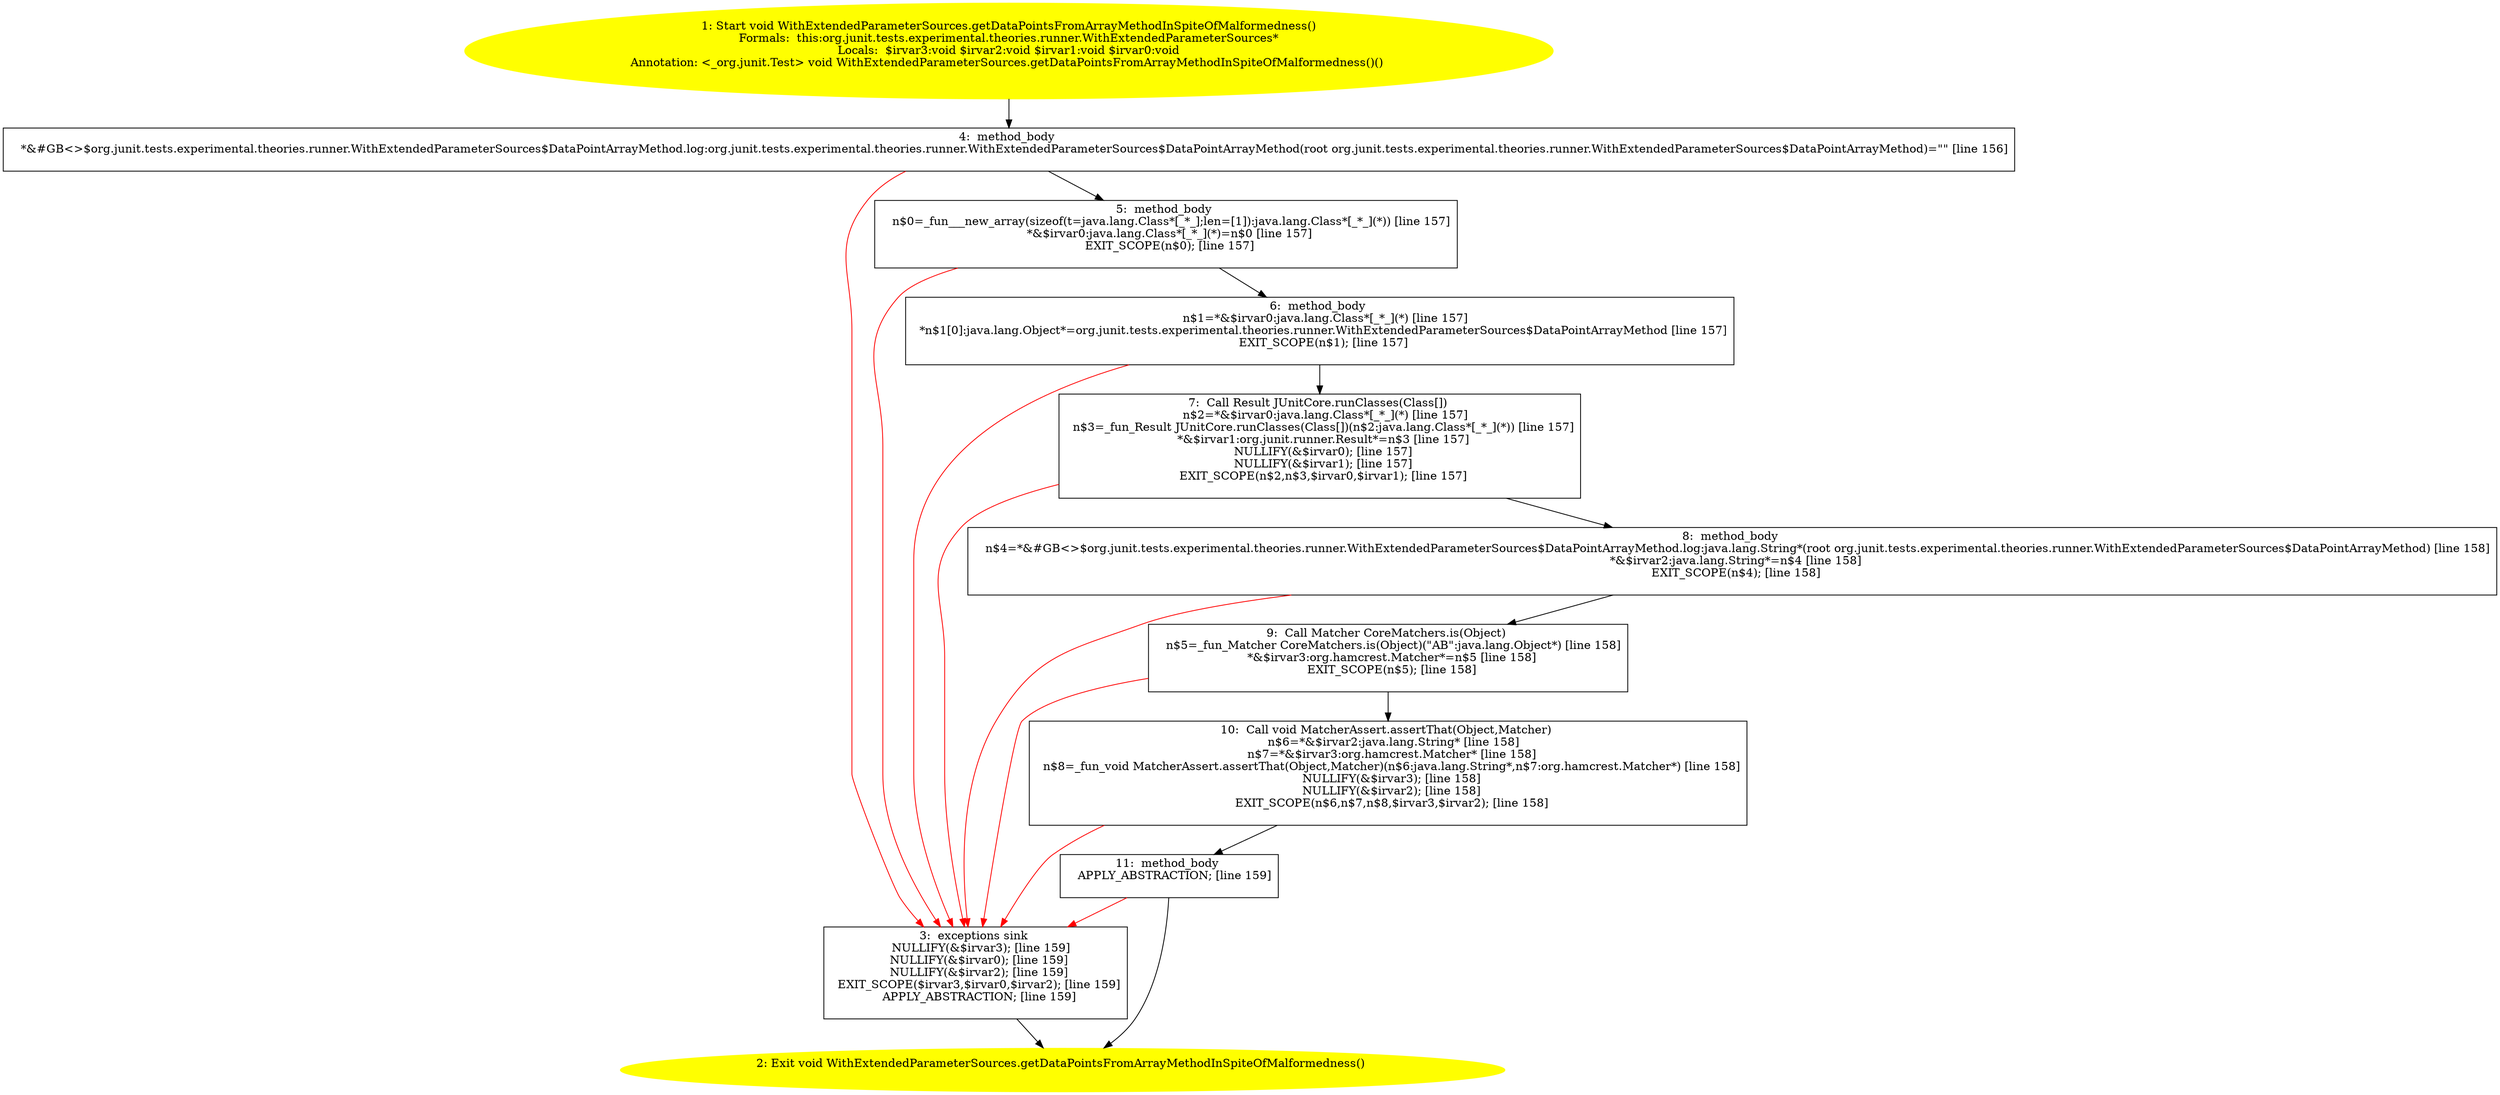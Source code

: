 /* @generated */
digraph cfg {
"org.junit.tests.experimental.theories.runner.WithExtendedParameterSources.getDataPointsFromArrayMeth.993c516a4c73087d16e714bfaa7f3a75_1" [label="1: Start void WithExtendedParameterSources.getDataPointsFromArrayMethodInSpiteOfMalformedness()\nFormals:  this:org.junit.tests.experimental.theories.runner.WithExtendedParameterSources*\nLocals:  $irvar3:void $irvar2:void $irvar1:void $irvar0:void\nAnnotation: <_org.junit.Test> void WithExtendedParameterSources.getDataPointsFromArrayMethodInSpiteOfMalformedness()() \n  " color=yellow style=filled]
	

	 "org.junit.tests.experimental.theories.runner.WithExtendedParameterSources.getDataPointsFromArrayMeth.993c516a4c73087d16e714bfaa7f3a75_1" -> "org.junit.tests.experimental.theories.runner.WithExtendedParameterSources.getDataPointsFromArrayMeth.993c516a4c73087d16e714bfaa7f3a75_4" ;
"org.junit.tests.experimental.theories.runner.WithExtendedParameterSources.getDataPointsFromArrayMeth.993c516a4c73087d16e714bfaa7f3a75_2" [label="2: Exit void WithExtendedParameterSources.getDataPointsFromArrayMethodInSpiteOfMalformedness() \n  " color=yellow style=filled]
	

"org.junit.tests.experimental.theories.runner.WithExtendedParameterSources.getDataPointsFromArrayMeth.993c516a4c73087d16e714bfaa7f3a75_3" [label="3:  exceptions sink \n   NULLIFY(&$irvar3); [line 159]\n  NULLIFY(&$irvar0); [line 159]\n  NULLIFY(&$irvar2); [line 159]\n  EXIT_SCOPE($irvar3,$irvar0,$irvar2); [line 159]\n  APPLY_ABSTRACTION; [line 159]\n " shape="box"]
	

	 "org.junit.tests.experimental.theories.runner.WithExtendedParameterSources.getDataPointsFromArrayMeth.993c516a4c73087d16e714bfaa7f3a75_3" -> "org.junit.tests.experimental.theories.runner.WithExtendedParameterSources.getDataPointsFromArrayMeth.993c516a4c73087d16e714bfaa7f3a75_2" ;
"org.junit.tests.experimental.theories.runner.WithExtendedParameterSources.getDataPointsFromArrayMeth.993c516a4c73087d16e714bfaa7f3a75_4" [label="4:  method_body \n   *&#GB<>$org.junit.tests.experimental.theories.runner.WithExtendedParameterSources$DataPointArrayMethod.log:org.junit.tests.experimental.theories.runner.WithExtendedParameterSources$DataPointArrayMethod(root org.junit.tests.experimental.theories.runner.WithExtendedParameterSources$DataPointArrayMethod)=\"\" [line 156]\n " shape="box"]
	

	 "org.junit.tests.experimental.theories.runner.WithExtendedParameterSources.getDataPointsFromArrayMeth.993c516a4c73087d16e714bfaa7f3a75_4" -> "org.junit.tests.experimental.theories.runner.WithExtendedParameterSources.getDataPointsFromArrayMeth.993c516a4c73087d16e714bfaa7f3a75_5" ;
	 "org.junit.tests.experimental.theories.runner.WithExtendedParameterSources.getDataPointsFromArrayMeth.993c516a4c73087d16e714bfaa7f3a75_4" -> "org.junit.tests.experimental.theories.runner.WithExtendedParameterSources.getDataPointsFromArrayMeth.993c516a4c73087d16e714bfaa7f3a75_3" [color="red" ];
"org.junit.tests.experimental.theories.runner.WithExtendedParameterSources.getDataPointsFromArrayMeth.993c516a4c73087d16e714bfaa7f3a75_5" [label="5:  method_body \n   n$0=_fun___new_array(sizeof(t=java.lang.Class*[_*_];len=[1]):java.lang.Class*[_*_](*)) [line 157]\n  *&$irvar0:java.lang.Class*[_*_](*)=n$0 [line 157]\n  EXIT_SCOPE(n$0); [line 157]\n " shape="box"]
	

	 "org.junit.tests.experimental.theories.runner.WithExtendedParameterSources.getDataPointsFromArrayMeth.993c516a4c73087d16e714bfaa7f3a75_5" -> "org.junit.tests.experimental.theories.runner.WithExtendedParameterSources.getDataPointsFromArrayMeth.993c516a4c73087d16e714bfaa7f3a75_6" ;
	 "org.junit.tests.experimental.theories.runner.WithExtendedParameterSources.getDataPointsFromArrayMeth.993c516a4c73087d16e714bfaa7f3a75_5" -> "org.junit.tests.experimental.theories.runner.WithExtendedParameterSources.getDataPointsFromArrayMeth.993c516a4c73087d16e714bfaa7f3a75_3" [color="red" ];
"org.junit.tests.experimental.theories.runner.WithExtendedParameterSources.getDataPointsFromArrayMeth.993c516a4c73087d16e714bfaa7f3a75_6" [label="6:  method_body \n   n$1=*&$irvar0:java.lang.Class*[_*_](*) [line 157]\n  *n$1[0]:java.lang.Object*=org.junit.tests.experimental.theories.runner.WithExtendedParameterSources$DataPointArrayMethod [line 157]\n  EXIT_SCOPE(n$1); [line 157]\n " shape="box"]
	

	 "org.junit.tests.experimental.theories.runner.WithExtendedParameterSources.getDataPointsFromArrayMeth.993c516a4c73087d16e714bfaa7f3a75_6" -> "org.junit.tests.experimental.theories.runner.WithExtendedParameterSources.getDataPointsFromArrayMeth.993c516a4c73087d16e714bfaa7f3a75_7" ;
	 "org.junit.tests.experimental.theories.runner.WithExtendedParameterSources.getDataPointsFromArrayMeth.993c516a4c73087d16e714bfaa7f3a75_6" -> "org.junit.tests.experimental.theories.runner.WithExtendedParameterSources.getDataPointsFromArrayMeth.993c516a4c73087d16e714bfaa7f3a75_3" [color="red" ];
"org.junit.tests.experimental.theories.runner.WithExtendedParameterSources.getDataPointsFromArrayMeth.993c516a4c73087d16e714bfaa7f3a75_7" [label="7:  Call Result JUnitCore.runClasses(Class[]) \n   n$2=*&$irvar0:java.lang.Class*[_*_](*) [line 157]\n  n$3=_fun_Result JUnitCore.runClasses(Class[])(n$2:java.lang.Class*[_*_](*)) [line 157]\n  *&$irvar1:org.junit.runner.Result*=n$3 [line 157]\n  NULLIFY(&$irvar0); [line 157]\n  NULLIFY(&$irvar1); [line 157]\n  EXIT_SCOPE(n$2,n$3,$irvar0,$irvar1); [line 157]\n " shape="box"]
	

	 "org.junit.tests.experimental.theories.runner.WithExtendedParameterSources.getDataPointsFromArrayMeth.993c516a4c73087d16e714bfaa7f3a75_7" -> "org.junit.tests.experimental.theories.runner.WithExtendedParameterSources.getDataPointsFromArrayMeth.993c516a4c73087d16e714bfaa7f3a75_8" ;
	 "org.junit.tests.experimental.theories.runner.WithExtendedParameterSources.getDataPointsFromArrayMeth.993c516a4c73087d16e714bfaa7f3a75_7" -> "org.junit.tests.experimental.theories.runner.WithExtendedParameterSources.getDataPointsFromArrayMeth.993c516a4c73087d16e714bfaa7f3a75_3" [color="red" ];
"org.junit.tests.experimental.theories.runner.WithExtendedParameterSources.getDataPointsFromArrayMeth.993c516a4c73087d16e714bfaa7f3a75_8" [label="8:  method_body \n   n$4=*&#GB<>$org.junit.tests.experimental.theories.runner.WithExtendedParameterSources$DataPointArrayMethod.log:java.lang.String*(root org.junit.tests.experimental.theories.runner.WithExtendedParameterSources$DataPointArrayMethod) [line 158]\n  *&$irvar2:java.lang.String*=n$4 [line 158]\n  EXIT_SCOPE(n$4); [line 158]\n " shape="box"]
	

	 "org.junit.tests.experimental.theories.runner.WithExtendedParameterSources.getDataPointsFromArrayMeth.993c516a4c73087d16e714bfaa7f3a75_8" -> "org.junit.tests.experimental.theories.runner.WithExtendedParameterSources.getDataPointsFromArrayMeth.993c516a4c73087d16e714bfaa7f3a75_9" ;
	 "org.junit.tests.experimental.theories.runner.WithExtendedParameterSources.getDataPointsFromArrayMeth.993c516a4c73087d16e714bfaa7f3a75_8" -> "org.junit.tests.experimental.theories.runner.WithExtendedParameterSources.getDataPointsFromArrayMeth.993c516a4c73087d16e714bfaa7f3a75_3" [color="red" ];
"org.junit.tests.experimental.theories.runner.WithExtendedParameterSources.getDataPointsFromArrayMeth.993c516a4c73087d16e714bfaa7f3a75_9" [label="9:  Call Matcher CoreMatchers.is(Object) \n   n$5=_fun_Matcher CoreMatchers.is(Object)(\"AB\":java.lang.Object*) [line 158]\n  *&$irvar3:org.hamcrest.Matcher*=n$5 [line 158]\n  EXIT_SCOPE(n$5); [line 158]\n " shape="box"]
	

	 "org.junit.tests.experimental.theories.runner.WithExtendedParameterSources.getDataPointsFromArrayMeth.993c516a4c73087d16e714bfaa7f3a75_9" -> "org.junit.tests.experimental.theories.runner.WithExtendedParameterSources.getDataPointsFromArrayMeth.993c516a4c73087d16e714bfaa7f3a75_10" ;
	 "org.junit.tests.experimental.theories.runner.WithExtendedParameterSources.getDataPointsFromArrayMeth.993c516a4c73087d16e714bfaa7f3a75_9" -> "org.junit.tests.experimental.theories.runner.WithExtendedParameterSources.getDataPointsFromArrayMeth.993c516a4c73087d16e714bfaa7f3a75_3" [color="red" ];
"org.junit.tests.experimental.theories.runner.WithExtendedParameterSources.getDataPointsFromArrayMeth.993c516a4c73087d16e714bfaa7f3a75_10" [label="10:  Call void MatcherAssert.assertThat(Object,Matcher) \n   n$6=*&$irvar2:java.lang.String* [line 158]\n  n$7=*&$irvar3:org.hamcrest.Matcher* [line 158]\n  n$8=_fun_void MatcherAssert.assertThat(Object,Matcher)(n$6:java.lang.String*,n$7:org.hamcrest.Matcher*) [line 158]\n  NULLIFY(&$irvar3); [line 158]\n  NULLIFY(&$irvar2); [line 158]\n  EXIT_SCOPE(n$6,n$7,n$8,$irvar3,$irvar2); [line 158]\n " shape="box"]
	

	 "org.junit.tests.experimental.theories.runner.WithExtendedParameterSources.getDataPointsFromArrayMeth.993c516a4c73087d16e714bfaa7f3a75_10" -> "org.junit.tests.experimental.theories.runner.WithExtendedParameterSources.getDataPointsFromArrayMeth.993c516a4c73087d16e714bfaa7f3a75_11" ;
	 "org.junit.tests.experimental.theories.runner.WithExtendedParameterSources.getDataPointsFromArrayMeth.993c516a4c73087d16e714bfaa7f3a75_10" -> "org.junit.tests.experimental.theories.runner.WithExtendedParameterSources.getDataPointsFromArrayMeth.993c516a4c73087d16e714bfaa7f3a75_3" [color="red" ];
"org.junit.tests.experimental.theories.runner.WithExtendedParameterSources.getDataPointsFromArrayMeth.993c516a4c73087d16e714bfaa7f3a75_11" [label="11:  method_body \n   APPLY_ABSTRACTION; [line 159]\n " shape="box"]
	

	 "org.junit.tests.experimental.theories.runner.WithExtendedParameterSources.getDataPointsFromArrayMeth.993c516a4c73087d16e714bfaa7f3a75_11" -> "org.junit.tests.experimental.theories.runner.WithExtendedParameterSources.getDataPointsFromArrayMeth.993c516a4c73087d16e714bfaa7f3a75_2" ;
	 "org.junit.tests.experimental.theories.runner.WithExtendedParameterSources.getDataPointsFromArrayMeth.993c516a4c73087d16e714bfaa7f3a75_11" -> "org.junit.tests.experimental.theories.runner.WithExtendedParameterSources.getDataPointsFromArrayMeth.993c516a4c73087d16e714bfaa7f3a75_3" [color="red" ];
}
